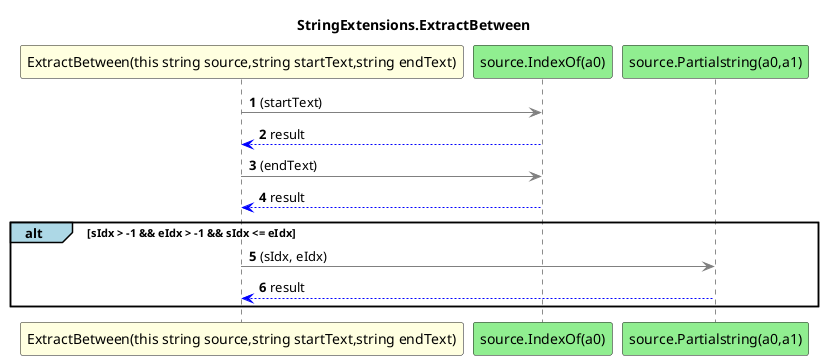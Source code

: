 @startuml StringExtensions.ExtractBetween
title StringExtensions.ExtractBetween
participant "ExtractBetween(this string source,string startText,string endText)" as ExtractBetween_p0_p1_p2 #LightYellow
participant "source.IndexOf(a0)" as source_IndexOf_a0 #LightGreen
participant "source.Partialstring(a0,a1)" as source_Partialstring_a0_a1 #LightGreen
autonumber
ExtractBetween_p0_p1_p2 -[#grey]> source_IndexOf_a0 : (startText)
source_IndexOf_a0 -[#blue]-> ExtractBetween_p0_p1_p2 : result
ExtractBetween_p0_p1_p2 -[#grey]> source_IndexOf_a0 : (endText)
source_IndexOf_a0 -[#blue]-> ExtractBetween_p0_p1_p2 : result
alt#LightBlue sIdx > -1 && eIdx > -1 && sIdx <= eIdx
    ExtractBetween_p0_p1_p2 -[#grey]> source_Partialstring_a0_a1 : (sIdx, eIdx)
    source_Partialstring_a0_a1 -[#blue]-> ExtractBetween_p0_p1_p2 : result
end
@enduml
